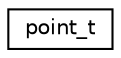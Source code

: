 digraph "圖形化之類別階層"
{
 // LATEX_PDF_SIZE
  edge [fontname="Helvetica",fontsize="10",labelfontname="Helvetica",labelfontsize="10"];
  node [fontname="Helvetica",fontsize="10",shape=record];
  rankdir="LR";
  Node0 [label="point_t",height=0.2,width=0.4,color="black", fillcolor="white", style="filled",URL="$structpoint__t.html",tooltip=" "];
}
